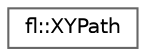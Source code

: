 digraph "Graphical Class Hierarchy"
{
 // INTERACTIVE_SVG=YES
 // LATEX_PDF_SIZE
  bgcolor="transparent";
  edge [fontname=Helvetica,fontsize=10,labelfontname=Helvetica,labelfontsize=10];
  node [fontname=Helvetica,fontsize=10,shape=box,height=0.2,width=0.4];
  rankdir="LR";
  Node0 [id="Node000000",label="fl::XYPath",height=0.2,width=0.4,color="grey40", fillcolor="white", style="filled",URL="$d9/df4/classfl_1_1_x_y_path.html",tooltip=" "];
}

